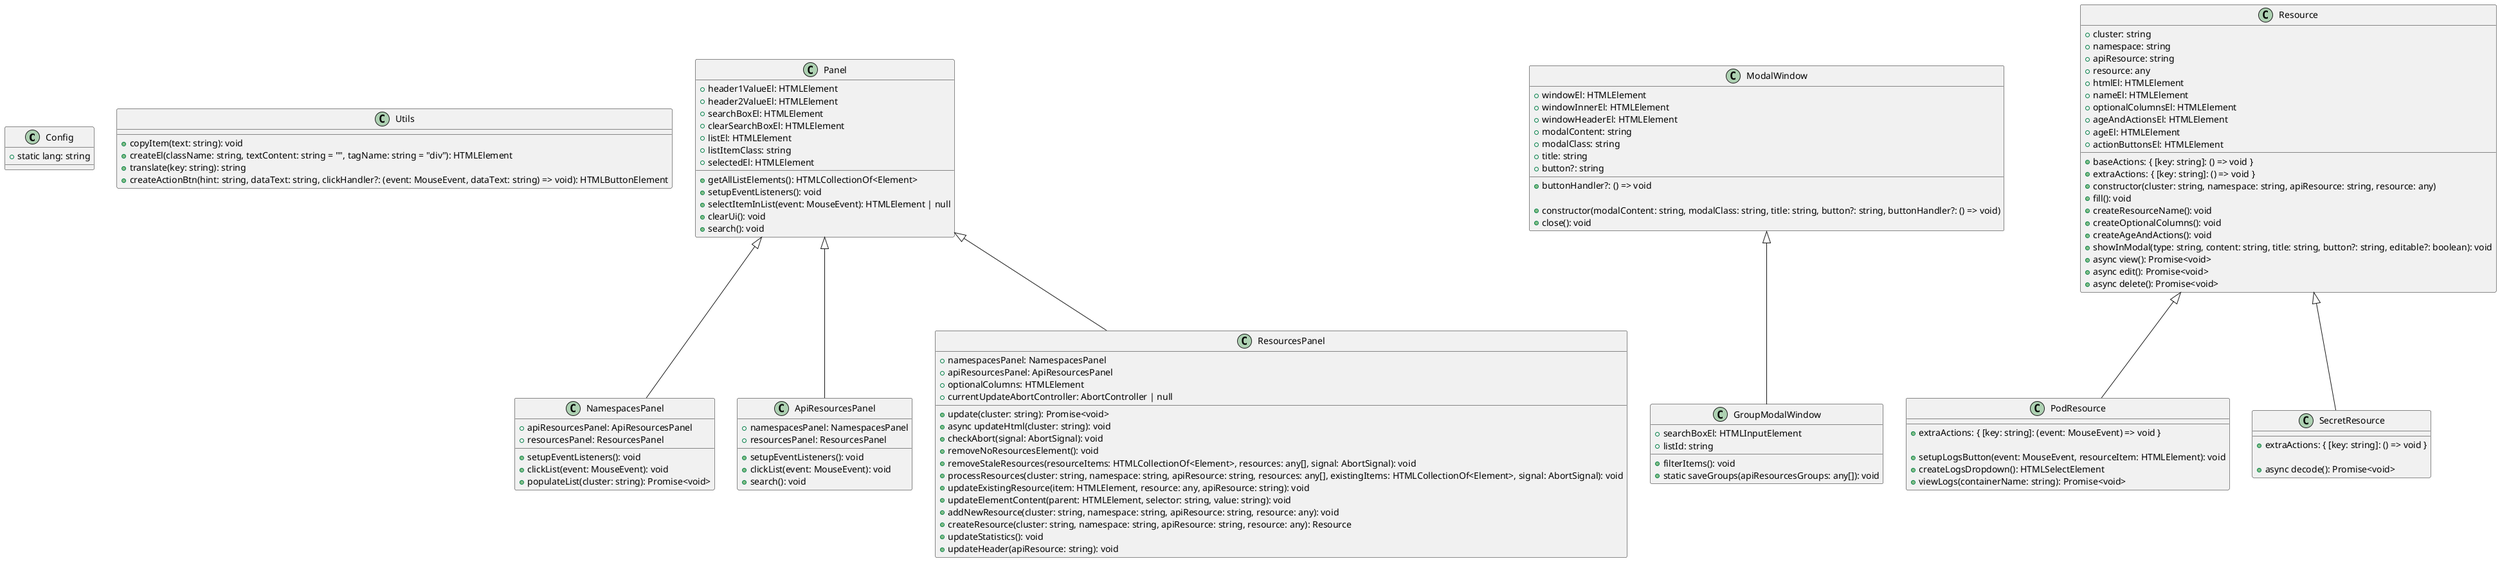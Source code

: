 @startuml
class Config {
  +static lang: string
}

class Utils {
  +copyItem(text: string): void
  +createEl(className: string, textContent: string = "", tagName: string = "div"): HTMLElement
  +translate(key: string): string
  +createActionBtn(hint: string, dataText: string, clickHandler?: (event: MouseEvent, dataText: string) => void): HTMLButtonElement
}

class Panel {
  +header1ValueEl: HTMLElement
  +header2ValueEl: HTMLElement
  +searchBoxEl: HTMLElement
  +clearSearchBoxEl: HTMLElement
  +listEl: HTMLElement
  +listItemClass: string
  +selectedEl: HTMLElement

  +getAllListElements(): HTMLCollectionOf<Element>
  +setupEventListeners(): void
  +selectItemInList(event: MouseEvent): HTMLElement | null
  +clearUi(): void
  +search(): void
}

class NamespacesPanel extends Panel {
  +apiResourcesPanel: ApiResourcesPanel
  +resourcesPanel: ResourcesPanel

  +setupEventListeners(): void
  +clickList(event: MouseEvent): void
  +populateList(cluster: string): Promise<void>
}

class ApiResourcesPanel extends Panel {
  +namespacesPanel: NamespacesPanel
  +resourcesPanel: ResourcesPanel

  +setupEventListeners(): void
  +clickList(event: MouseEvent): void
  +search(): void
}

class ResourcesPanel extends Panel {
  +namespacesPanel: NamespacesPanel
  +apiResourcesPanel: ApiResourcesPanel
  +optionalColumns: HTMLElement
  +currentUpdateAbortController: AbortController | null

  +update(cluster: string): Promise<void>
  +async updateHtml(cluster: string): void
  +checkAbort(signal: AbortSignal): void
  +removeNoResourcesElement(): void
  +removeStaleResources(resourceItems: HTMLCollectionOf<Element>, resources: any[], signal: AbortSignal): void
  +processResources(cluster: string, namespace: string, apiResource: string, resources: any[], existingItems: HTMLCollectionOf<Element>, signal: AbortSignal): void
  +updateExistingResource(item: HTMLElement, resource: any, apiResource: string): void
  +updateElementContent(parent: HTMLElement, selector: string, value: string): void
  +addNewResource(cluster: string, namespace: string, apiResource: string, resource: any): void
  +createResource(cluster: string, namespace: string, apiResource: string, resource: any): Resource
  +updateStatistics(): void
  +updateHeader(apiResource: string): void
}

class ModalWindow {
  +windowEl: HTMLElement
  +windowInnerEl: HTMLElement
  +windowHeaderEl: HTMLElement
  +modalContent: string
  +modalClass: string
  +title: string
  +button?: string
  +buttonHandler?: () => void

  +constructor(modalContent: string, modalClass: string, title: string, button?: string, buttonHandler?: () => void)
  +close(): void
}

class GroupModalWindow extends ModalWindow {
  +searchBoxEl: HTMLInputElement
  +listId: string

  +filterItems(): void
  +static saveGroups(apiResourcesGroups: any[]): void
}

class Resource {
  +cluster: string
  +namespace: string
  +apiResource: string
  +resource: any
  +baseActions: { [key: string]: () => void }
  +extraActions: { [key: string]: () => void }
  +htmlEl: HTMLElement
  +nameEl: HTMLElement
  +optionalColumnsEl: HTMLElement
  +ageAndActionsEl: HTMLElement
  +ageEl: HTMLElement
  +actionButtonsEl: HTMLElement

  +constructor(cluster: string, namespace: string, apiResource: string, resource: any)
  +fill(): void
  +createResourceName(): void
  +createOptionalColumns(): void
  +createAgeAndActions(): void
  +showInModal(type: string, content: string, title: string, button?: string, editable?: boolean): void
  +async view(): Promise<void>
  +async edit(): Promise<void>
  +async delete(): Promise<void>
}

class PodResource extends Resource {
  +extraActions: { [key: string]: (event: MouseEvent) => void }

  +setupLogsButton(event: MouseEvent, resourceItem: HTMLElement): void
  +createLogsDropdown(): HTMLSelectElement
  +viewLogs(containerName: string): Promise<void>
}

class SecretResource extends Resource {
  +extraActions: { [key: string]: () => void }

  +async decode(): Promise<void>
}



@enduml
